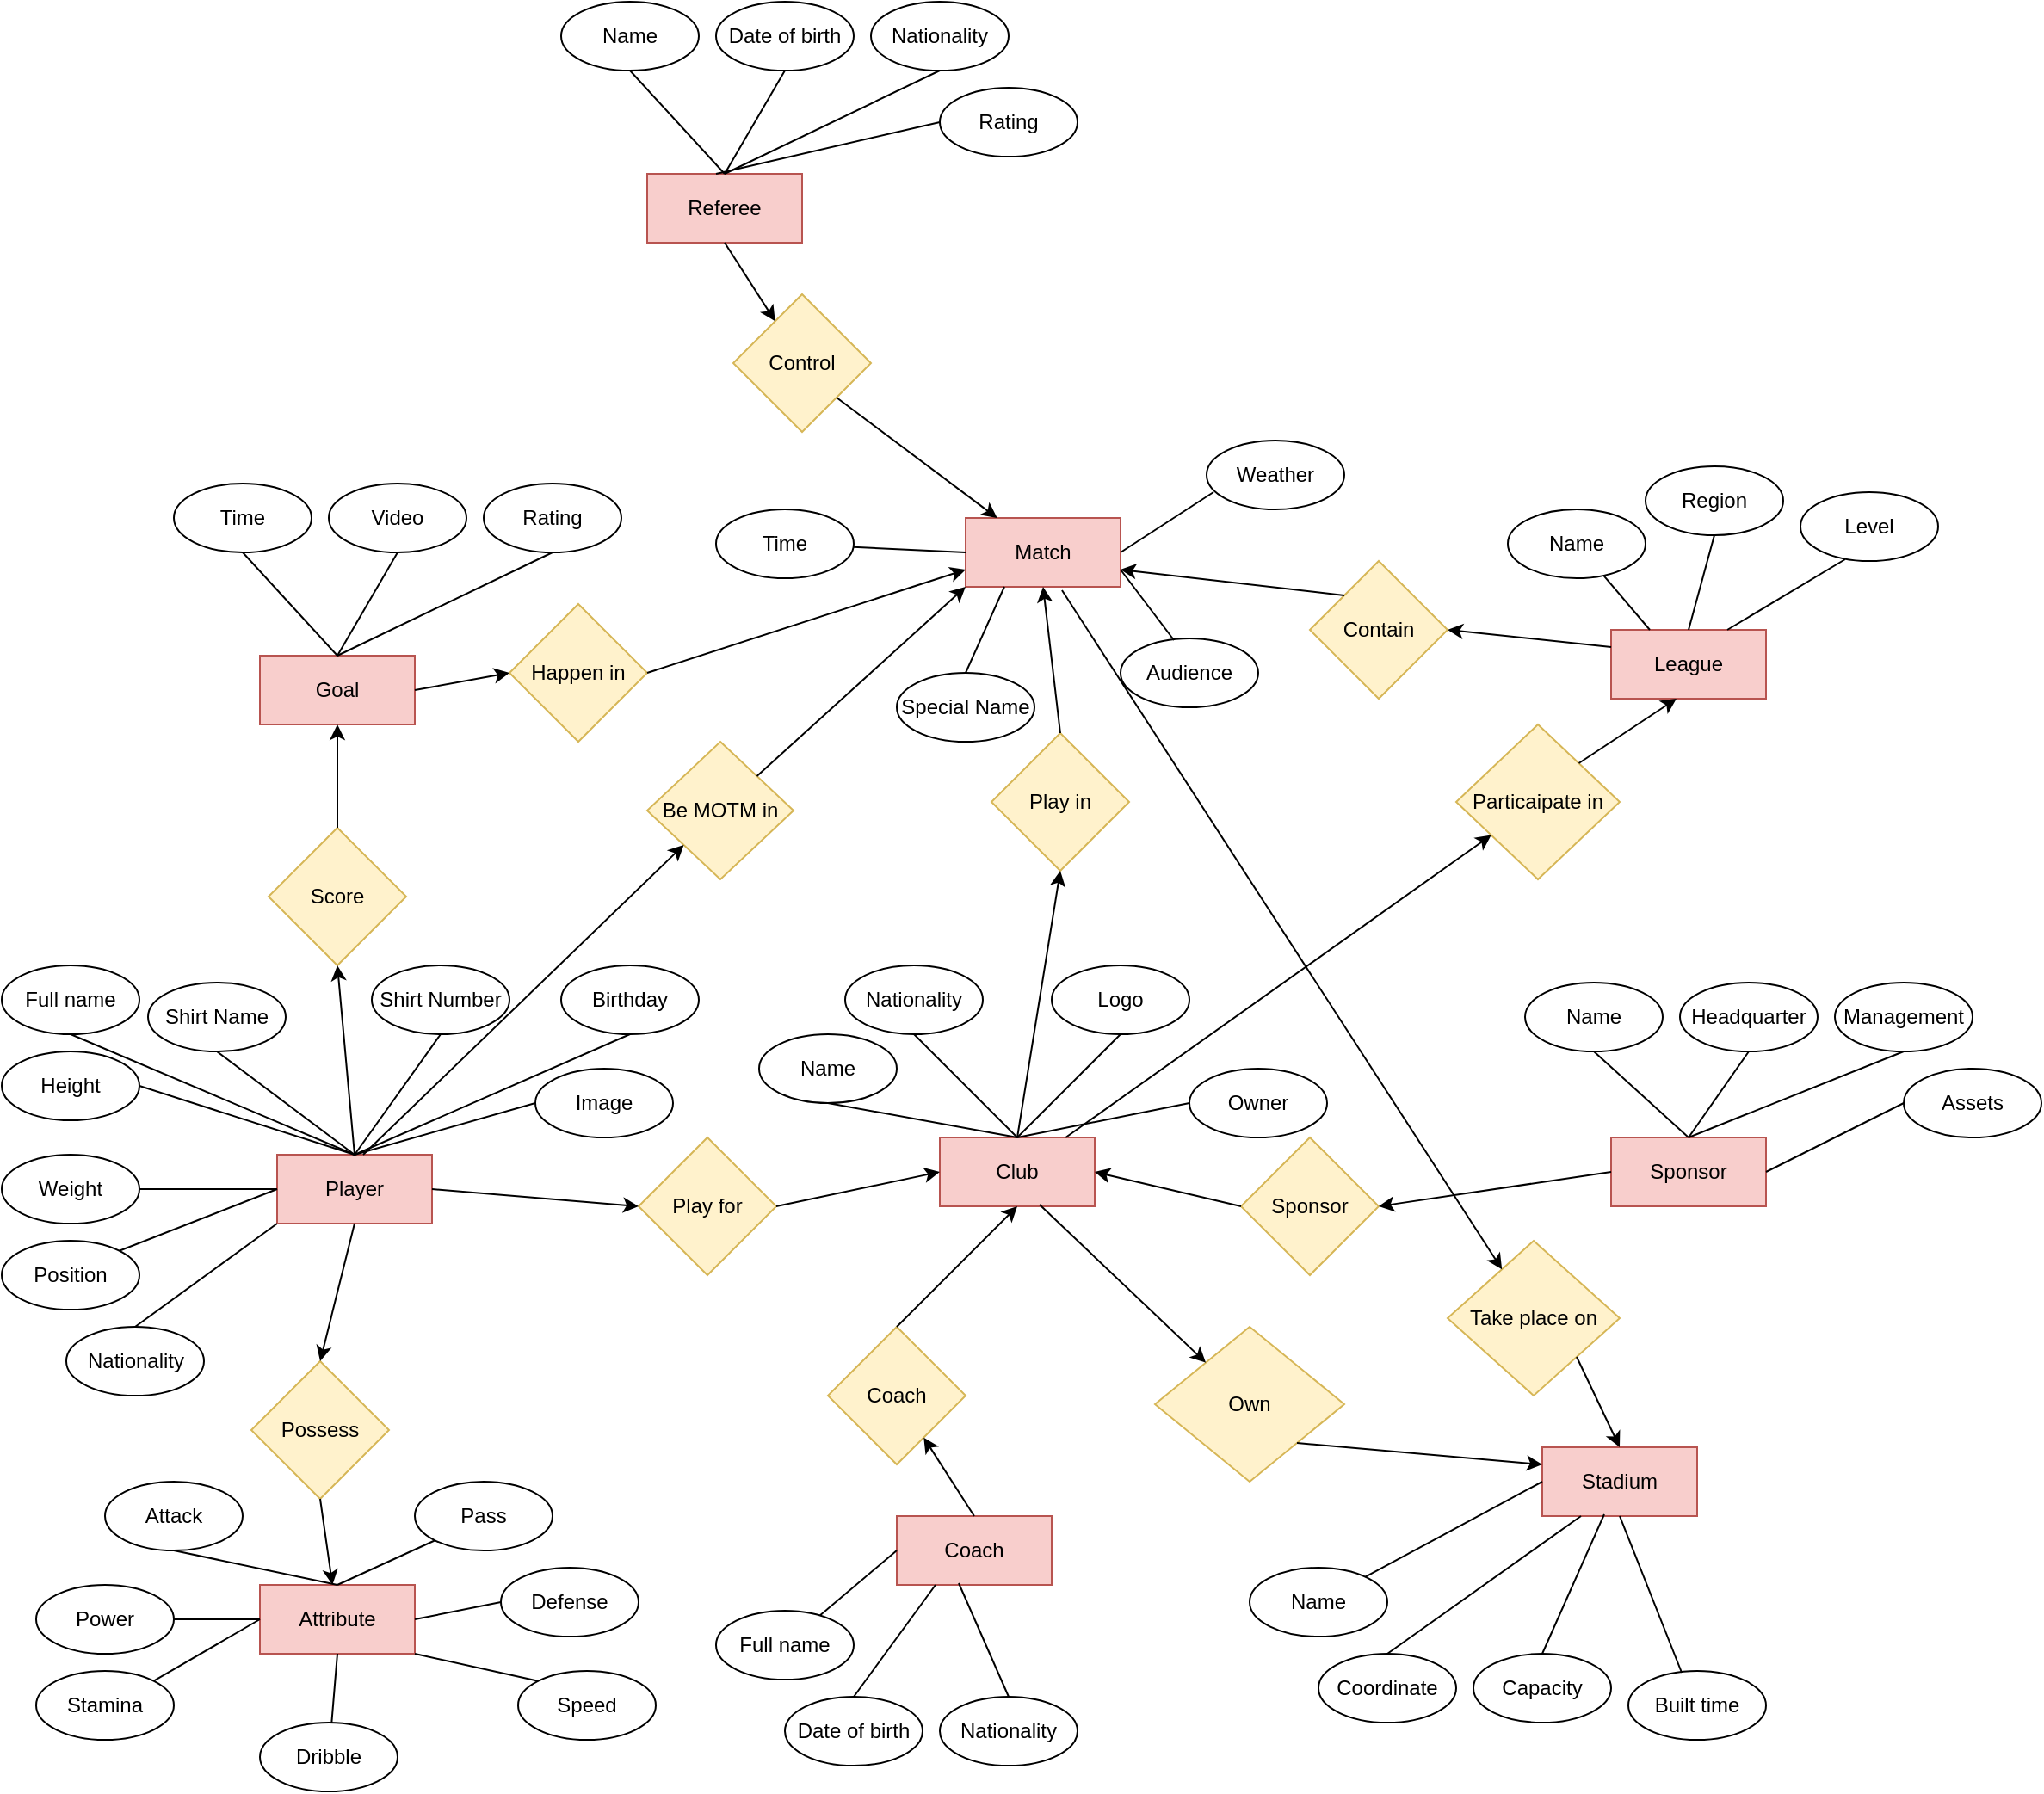 <mxfile version="20.5.3" type="github">
  <diagram id="dY_4aWVO0XkQXRWpeF5l" name="Page-1">
    <mxGraphModel dx="1422" dy="734" grid="1" gridSize="10" guides="1" tooltips="1" connect="1" arrows="1" fold="1" page="1" pageScale="1" pageWidth="850" pageHeight="1100" math="0" shadow="0">
      <root>
        <mxCell id="0" />
        <mxCell id="1" parent="0" />
        <mxCell id="0aGzHAWhw8IwHbo-9U-T-1" value="Player" style="rounded=0;whiteSpace=wrap;html=1;fillColor=#f8cecc;strokeColor=#b85450;" parent="1" vertex="1">
          <mxGeometry x="250" y="700" width="90" height="40" as="geometry" />
        </mxCell>
        <mxCell id="0aGzHAWhw8IwHbo-9U-T-2" value="Full name" style="ellipse;whiteSpace=wrap;html=1;" parent="1" vertex="1">
          <mxGeometry x="90" y="590" width="80" height="40" as="geometry" />
        </mxCell>
        <mxCell id="0aGzHAWhw8IwHbo-9U-T-3" value="" style="endArrow=none;html=1;rounded=0;exitX=0.5;exitY=1;exitDx=0;exitDy=0;entryX=0.5;entryY=0;entryDx=0;entryDy=0;" parent="1" source="0aGzHAWhw8IwHbo-9U-T-2" target="0aGzHAWhw8IwHbo-9U-T-1" edge="1">
          <mxGeometry width="50" height="50" relative="1" as="geometry">
            <mxPoint x="470" y="850" as="sourcePoint" />
            <mxPoint x="520" y="800" as="targetPoint" />
          </mxGeometry>
        </mxCell>
        <mxCell id="0aGzHAWhw8IwHbo-9U-T-4" value="Shirt Name" style="ellipse;whiteSpace=wrap;html=1;" parent="1" vertex="1">
          <mxGeometry x="175" y="600" width="80" height="40" as="geometry" />
        </mxCell>
        <mxCell id="0aGzHAWhw8IwHbo-9U-T-5" value="" style="endArrow=none;html=1;rounded=0;exitX=0.5;exitY=1;exitDx=0;exitDy=0;entryX=0.5;entryY=0;entryDx=0;entryDy=0;" parent="1" source="0aGzHAWhw8IwHbo-9U-T-4" target="0aGzHAWhw8IwHbo-9U-T-1" edge="1">
          <mxGeometry width="50" height="50" relative="1" as="geometry">
            <mxPoint x="560" y="850" as="sourcePoint" />
            <mxPoint x="365" y="690" as="targetPoint" />
          </mxGeometry>
        </mxCell>
        <mxCell id="0aGzHAWhw8IwHbo-9U-T-6" value="Shirt Number" style="ellipse;whiteSpace=wrap;html=1;" parent="1" vertex="1">
          <mxGeometry x="305" y="590" width="80" height="40" as="geometry" />
        </mxCell>
        <mxCell id="0aGzHAWhw8IwHbo-9U-T-7" value="" style="endArrow=none;html=1;rounded=0;exitX=0.5;exitY=1;exitDx=0;exitDy=0;entryX=0.5;entryY=0;entryDx=0;entryDy=0;" parent="1" source="0aGzHAWhw8IwHbo-9U-T-6" target="0aGzHAWhw8IwHbo-9U-T-1" edge="1">
          <mxGeometry width="50" height="50" relative="1" as="geometry">
            <mxPoint x="650" y="850" as="sourcePoint" />
            <mxPoint x="455" y="690" as="targetPoint" />
          </mxGeometry>
        </mxCell>
        <mxCell id="0aGzHAWhw8IwHbo-9U-T-8" value="Height" style="ellipse;whiteSpace=wrap;html=1;" parent="1" vertex="1">
          <mxGeometry x="90" y="640" width="80" height="40" as="geometry" />
        </mxCell>
        <mxCell id="0aGzHAWhw8IwHbo-9U-T-9" value="" style="endArrow=none;html=1;rounded=0;exitX=1;exitY=0.5;exitDx=0;exitDy=0;entryX=0.5;entryY=0;entryDx=0;entryDy=0;" parent="1" source="0aGzHAWhw8IwHbo-9U-T-8" target="0aGzHAWhw8IwHbo-9U-T-1" edge="1">
          <mxGeometry width="50" height="50" relative="1" as="geometry">
            <mxPoint x="410" y="900" as="sourcePoint" />
            <mxPoint x="215" y="740" as="targetPoint" />
          </mxGeometry>
        </mxCell>
        <mxCell id="0aGzHAWhw8IwHbo-9U-T-10" value="Weight" style="ellipse;whiteSpace=wrap;html=1;" parent="1" vertex="1">
          <mxGeometry x="90" y="700" width="80" height="40" as="geometry" />
        </mxCell>
        <mxCell id="0aGzHAWhw8IwHbo-9U-T-11" value="" style="endArrow=none;html=1;rounded=0;exitX=1;exitY=0.5;exitDx=0;exitDy=0;entryX=0;entryY=0.5;entryDx=0;entryDy=0;" parent="1" source="0aGzHAWhw8IwHbo-9U-T-10" target="0aGzHAWhw8IwHbo-9U-T-1" edge="1">
          <mxGeometry width="50" height="50" relative="1" as="geometry">
            <mxPoint x="410" y="960" as="sourcePoint" />
            <mxPoint x="215" y="800" as="targetPoint" />
          </mxGeometry>
        </mxCell>
        <mxCell id="0aGzHAWhw8IwHbo-9U-T-14" value="Position" style="ellipse;whiteSpace=wrap;html=1;" parent="1" vertex="1">
          <mxGeometry x="90" y="750" width="80" height="40" as="geometry" />
        </mxCell>
        <mxCell id="0aGzHAWhw8IwHbo-9U-T-15" value="" style="endArrow=none;html=1;rounded=0;exitX=1;exitY=0;exitDx=0;exitDy=0;entryX=0;entryY=0.5;entryDx=0;entryDy=0;" parent="1" source="0aGzHAWhw8IwHbo-9U-T-14" target="0aGzHAWhw8IwHbo-9U-T-1" edge="1">
          <mxGeometry width="50" height="50" relative="1" as="geometry">
            <mxPoint x="410" y="1010" as="sourcePoint" />
            <mxPoint x="215" y="850" as="targetPoint" />
          </mxGeometry>
        </mxCell>
        <mxCell id="0aGzHAWhw8IwHbo-9U-T-16" value="Birthday" style="ellipse;whiteSpace=wrap;html=1;" parent="1" vertex="1">
          <mxGeometry x="415" y="590" width="80" height="40" as="geometry" />
        </mxCell>
        <mxCell id="0aGzHAWhw8IwHbo-9U-T-17" value="" style="endArrow=none;html=1;rounded=0;exitX=0.5;exitY=1;exitDx=0;exitDy=0;entryX=0.5;entryY=0;entryDx=0;entryDy=0;" parent="1" source="0aGzHAWhw8IwHbo-9U-T-16" target="0aGzHAWhw8IwHbo-9U-T-1" edge="1">
          <mxGeometry width="50" height="50" relative="1" as="geometry">
            <mxPoint x="710" y="890" as="sourcePoint" />
            <mxPoint x="515" y="730" as="targetPoint" />
          </mxGeometry>
        </mxCell>
        <mxCell id="0aGzHAWhw8IwHbo-9U-T-18" value="Nationality" style="ellipse;whiteSpace=wrap;html=1;" parent="1" vertex="1">
          <mxGeometry x="127.5" y="800" width="80" height="40" as="geometry" />
        </mxCell>
        <mxCell id="0aGzHAWhw8IwHbo-9U-T-19" value="" style="endArrow=none;html=1;rounded=0;exitX=0.5;exitY=0;exitDx=0;exitDy=0;entryX=0;entryY=1;entryDx=0;entryDy=0;" parent="1" source="0aGzHAWhw8IwHbo-9U-T-18" target="0aGzHAWhw8IwHbo-9U-T-1" edge="1">
          <mxGeometry width="50" height="50" relative="1" as="geometry">
            <mxPoint x="447.5" y="1060" as="sourcePoint" />
            <mxPoint x="252.5" y="900" as="targetPoint" />
          </mxGeometry>
        </mxCell>
        <mxCell id="0aGzHAWhw8IwHbo-9U-T-21" value="Image" style="ellipse;whiteSpace=wrap;html=1;" parent="1" vertex="1">
          <mxGeometry x="400" y="650" width="80" height="40" as="geometry" />
        </mxCell>
        <mxCell id="0aGzHAWhw8IwHbo-9U-T-22" value="" style="endArrow=none;html=1;rounded=0;exitX=0;exitY=0.5;exitDx=0;exitDy=0;entryX=0.5;entryY=0;entryDx=0;entryDy=0;" parent="1" source="0aGzHAWhw8IwHbo-9U-T-21" target="0aGzHAWhw8IwHbo-9U-T-1" edge="1">
          <mxGeometry width="50" height="50" relative="1" as="geometry">
            <mxPoint x="532.5" y="1060" as="sourcePoint" />
            <mxPoint x="275" y="690" as="targetPoint" />
          </mxGeometry>
        </mxCell>
        <mxCell id="0aGzHAWhw8IwHbo-9U-T-23" value="Possess" style="rhombus;whiteSpace=wrap;html=1;fillColor=#fff2cc;strokeColor=#d6b656;" parent="1" vertex="1">
          <mxGeometry x="235" y="820" width="80" height="80" as="geometry" />
        </mxCell>
        <mxCell id="0aGzHAWhw8IwHbo-9U-T-25" value="Club" style="rounded=0;whiteSpace=wrap;html=1;fillColor=#f8cecc;strokeColor=#b85450;" parent="1" vertex="1">
          <mxGeometry x="635" y="690" width="90" height="40" as="geometry" />
        </mxCell>
        <mxCell id="0aGzHAWhw8IwHbo-9U-T-26" value="Name" style="ellipse;whiteSpace=wrap;html=1;" parent="1" vertex="1">
          <mxGeometry x="530" y="630" width="80" height="40" as="geometry" />
        </mxCell>
        <mxCell id="0aGzHAWhw8IwHbo-9U-T-27" value="" style="endArrow=none;html=1;rounded=0;exitX=0.5;exitY=1;exitDx=0;exitDy=0;entryX=0.5;entryY=0;entryDx=0;entryDy=0;" parent="1" source="0aGzHAWhw8IwHbo-9U-T-26" target="0aGzHAWhw8IwHbo-9U-T-25" edge="1">
          <mxGeometry width="50" height="50" relative="1" as="geometry">
            <mxPoint x="920" y="850" as="sourcePoint" />
            <mxPoint x="970" y="800" as="targetPoint" />
          </mxGeometry>
        </mxCell>
        <mxCell id="0aGzHAWhw8IwHbo-9U-T-28" value="Nationality" style="ellipse;whiteSpace=wrap;html=1;" parent="1" vertex="1">
          <mxGeometry x="580" y="590" width="80" height="40" as="geometry" />
        </mxCell>
        <mxCell id="0aGzHAWhw8IwHbo-9U-T-29" value="" style="endArrow=none;html=1;rounded=0;exitX=0.5;exitY=1;exitDx=0;exitDy=0;entryX=0.5;entryY=0;entryDx=0;entryDy=0;" parent="1" source="0aGzHAWhw8IwHbo-9U-T-28" target="0aGzHAWhw8IwHbo-9U-T-25" edge="1">
          <mxGeometry width="50" height="50" relative="1" as="geometry">
            <mxPoint x="1010" y="850" as="sourcePoint" />
            <mxPoint x="815" y="690" as="targetPoint" />
          </mxGeometry>
        </mxCell>
        <mxCell id="0aGzHAWhw8IwHbo-9U-T-30" value="Logo" style="ellipse;whiteSpace=wrap;html=1;" parent="1" vertex="1">
          <mxGeometry x="700" y="590" width="80" height="40" as="geometry" />
        </mxCell>
        <mxCell id="0aGzHAWhw8IwHbo-9U-T-31" value="" style="endArrow=none;html=1;rounded=0;exitX=0.5;exitY=1;exitDx=0;exitDy=0;entryX=0.5;entryY=0;entryDx=0;entryDy=0;" parent="1" source="0aGzHAWhw8IwHbo-9U-T-30" target="0aGzHAWhw8IwHbo-9U-T-25" edge="1">
          <mxGeometry width="50" height="50" relative="1" as="geometry">
            <mxPoint x="1100" y="850" as="sourcePoint" />
            <mxPoint x="905" y="690" as="targetPoint" />
          </mxGeometry>
        </mxCell>
        <mxCell id="0aGzHAWhw8IwHbo-9U-T-35" value="Owner" style="ellipse;whiteSpace=wrap;html=1;" parent="1" vertex="1">
          <mxGeometry x="780" y="650" width="80" height="40" as="geometry" />
        </mxCell>
        <mxCell id="0aGzHAWhw8IwHbo-9U-T-36" value="" style="endArrow=none;html=1;rounded=0;exitX=0;exitY=0.5;exitDx=0;exitDy=0;entryX=0.5;entryY=0;entryDx=0;entryDy=0;" parent="1" source="0aGzHAWhw8IwHbo-9U-T-35" target="0aGzHAWhw8IwHbo-9U-T-25" edge="1">
          <mxGeometry width="50" height="50" relative="1" as="geometry">
            <mxPoint x="1160" y="890" as="sourcePoint" />
            <mxPoint x="965" y="730" as="targetPoint" />
          </mxGeometry>
        </mxCell>
        <mxCell id="0aGzHAWhw8IwHbo-9U-T-42" value="Coach" style="rhombus;whiteSpace=wrap;html=1;fillColor=#fff2cc;strokeColor=#d6b656;" parent="1" vertex="1">
          <mxGeometry x="570" y="800" width="80" height="80" as="geometry" />
        </mxCell>
        <mxCell id="0aGzHAWhw8IwHbo-9U-T-46" value="Sponsor" style="rhombus;whiteSpace=wrap;html=1;fillColor=#fff2cc;strokeColor=#d6b656;" parent="1" vertex="1">
          <mxGeometry x="810" y="690" width="80" height="80" as="geometry" />
        </mxCell>
        <mxCell id="0aGzHAWhw8IwHbo-9U-T-47" value="League" style="rounded=0;whiteSpace=wrap;html=1;fillColor=#f8cecc;strokeColor=#b85450;" parent="1" vertex="1">
          <mxGeometry x="1025" y="395" width="90" height="40" as="geometry" />
        </mxCell>
        <mxCell id="0aGzHAWhw8IwHbo-9U-T-48" value="Name" style="ellipse;whiteSpace=wrap;html=1;" parent="1" vertex="1">
          <mxGeometry x="965" y="325" width="80" height="40" as="geometry" />
        </mxCell>
        <mxCell id="0aGzHAWhw8IwHbo-9U-T-49" value="" style="endArrow=none;html=1;rounded=0;entryX=0.25;entryY=0;entryDx=0;entryDy=0;" parent="1" source="0aGzHAWhw8IwHbo-9U-T-48" target="0aGzHAWhw8IwHbo-9U-T-47" edge="1">
          <mxGeometry width="50" height="50" relative="1" as="geometry">
            <mxPoint x="1175" y="725" as="sourcePoint" />
            <mxPoint x="1225" y="675" as="targetPoint" />
          </mxGeometry>
        </mxCell>
        <mxCell id="0aGzHAWhw8IwHbo-9U-T-50" value="Region" style="ellipse;whiteSpace=wrap;html=1;" parent="1" vertex="1">
          <mxGeometry x="1045" y="300" width="80" height="40" as="geometry" />
        </mxCell>
        <mxCell id="0aGzHAWhw8IwHbo-9U-T-51" value="" style="endArrow=none;html=1;rounded=0;exitX=0.5;exitY=1;exitDx=0;exitDy=0;entryX=0.5;entryY=0;entryDx=0;entryDy=0;" parent="1" source="0aGzHAWhw8IwHbo-9U-T-50" target="0aGzHAWhw8IwHbo-9U-T-47" edge="1">
          <mxGeometry width="50" height="50" relative="1" as="geometry">
            <mxPoint x="1265" y="725" as="sourcePoint" />
            <mxPoint x="1070" y="565" as="targetPoint" />
          </mxGeometry>
        </mxCell>
        <mxCell id="0aGzHAWhw8IwHbo-9U-T-57" value="Level" style="ellipse;whiteSpace=wrap;html=1;" parent="1" vertex="1">
          <mxGeometry x="1135" y="315" width="80" height="40" as="geometry" />
        </mxCell>
        <mxCell id="0aGzHAWhw8IwHbo-9U-T-58" value="" style="endArrow=none;html=1;rounded=0;exitX=0.325;exitY=0.975;exitDx=0;exitDy=0;entryX=0.75;entryY=0;entryDx=0;entryDy=0;exitPerimeter=0;" parent="1" source="0aGzHAWhw8IwHbo-9U-T-57" target="0aGzHAWhw8IwHbo-9U-T-47" edge="1">
          <mxGeometry width="50" height="50" relative="1" as="geometry">
            <mxPoint x="1415" y="765" as="sourcePoint" />
            <mxPoint x="1220" y="605" as="targetPoint" />
          </mxGeometry>
        </mxCell>
        <mxCell id="0aGzHAWhw8IwHbo-9U-T-65" value="Match" style="rounded=0;whiteSpace=wrap;html=1;fillColor=#f8cecc;strokeColor=#b85450;" parent="1" vertex="1">
          <mxGeometry x="650" y="330" width="90" height="40" as="geometry" />
        </mxCell>
        <mxCell id="0aGzHAWhw8IwHbo-9U-T-66" value="Time" style="ellipse;whiteSpace=wrap;html=1;" parent="1" vertex="1">
          <mxGeometry x="505" y="325" width="80" height="40" as="geometry" />
        </mxCell>
        <mxCell id="0aGzHAWhw8IwHbo-9U-T-67" value="" style="endArrow=none;html=1;rounded=0;entryX=0;entryY=0.5;entryDx=0;entryDy=0;" parent="1" source="0aGzHAWhw8IwHbo-9U-T-66" target="0aGzHAWhw8IwHbo-9U-T-65" edge="1">
          <mxGeometry width="50" height="50" relative="1" as="geometry">
            <mxPoint x="800" y="660" as="sourcePoint" />
            <mxPoint x="850" y="610" as="targetPoint" />
          </mxGeometry>
        </mxCell>
        <mxCell id="0aGzHAWhw8IwHbo-9U-T-68" value="Special Name" style="ellipse;whiteSpace=wrap;html=1;" parent="1" vertex="1">
          <mxGeometry x="610" y="420" width="80" height="40" as="geometry" />
        </mxCell>
        <mxCell id="0aGzHAWhw8IwHbo-9U-T-69" value="" style="endArrow=none;html=1;rounded=0;exitX=0.5;exitY=0;exitDx=0;exitDy=0;entryX=0.25;entryY=1;entryDx=0;entryDy=0;" parent="1" source="0aGzHAWhw8IwHbo-9U-T-68" target="0aGzHAWhw8IwHbo-9U-T-65" edge="1">
          <mxGeometry width="50" height="50" relative="1" as="geometry">
            <mxPoint x="890" y="660" as="sourcePoint" />
            <mxPoint x="695" y="500" as="targetPoint" />
          </mxGeometry>
        </mxCell>
        <mxCell id="0aGzHAWhw8IwHbo-9U-T-72" value="Audience" style="ellipse;whiteSpace=wrap;html=1;" parent="1" vertex="1">
          <mxGeometry x="740" y="400" width="80" height="40" as="geometry" />
        </mxCell>
        <mxCell id="0aGzHAWhw8IwHbo-9U-T-73" value="" style="endArrow=none;html=1;rounded=0;exitX=0.388;exitY=0.025;exitDx=0;exitDy=0;entryX=1;entryY=0.75;entryDx=0;entryDy=0;exitPerimeter=0;" parent="1" source="0aGzHAWhw8IwHbo-9U-T-72" target="0aGzHAWhw8IwHbo-9U-T-65" edge="1">
          <mxGeometry width="50" height="50" relative="1" as="geometry">
            <mxPoint x="1040" y="700" as="sourcePoint" />
            <mxPoint x="845" y="540" as="targetPoint" />
          </mxGeometry>
        </mxCell>
        <mxCell id="0aGzHAWhw8IwHbo-9U-T-74" value="Weather" style="ellipse;whiteSpace=wrap;html=1;" parent="1" vertex="1">
          <mxGeometry x="790" y="285" width="80" height="40" as="geometry" />
        </mxCell>
        <mxCell id="0aGzHAWhw8IwHbo-9U-T-75" value="" style="endArrow=none;html=1;rounded=0;exitX=0.05;exitY=0.75;exitDx=0;exitDy=0;entryX=1;entryY=0.5;entryDx=0;entryDy=0;exitPerimeter=0;" parent="1" source="0aGzHAWhw8IwHbo-9U-T-74" target="0aGzHAWhw8IwHbo-9U-T-65" edge="1">
          <mxGeometry width="50" height="50" relative="1" as="geometry">
            <mxPoint x="770" y="490" as="sourcePoint" />
            <mxPoint x="615" y="510" as="targetPoint" />
          </mxGeometry>
        </mxCell>
        <mxCell id="0aGzHAWhw8IwHbo-9U-T-76" value="Stadium" style="rounded=0;whiteSpace=wrap;html=1;fillColor=#f8cecc;strokeColor=#b85450;" parent="1" vertex="1">
          <mxGeometry x="985" y="870" width="90" height="40" as="geometry" />
        </mxCell>
        <mxCell id="0aGzHAWhw8IwHbo-9U-T-77" value="Name" style="ellipse;whiteSpace=wrap;html=1;" parent="1" vertex="1">
          <mxGeometry x="815" y="940" width="80" height="40" as="geometry" />
        </mxCell>
        <mxCell id="0aGzHAWhw8IwHbo-9U-T-78" value="" style="endArrow=none;html=1;rounded=0;entryX=0;entryY=0.5;entryDx=0;entryDy=0;" parent="1" source="0aGzHAWhw8IwHbo-9U-T-77" target="0aGzHAWhw8IwHbo-9U-T-76" edge="1">
          <mxGeometry width="50" height="50" relative="1" as="geometry">
            <mxPoint x="1135" y="1200" as="sourcePoint" />
            <mxPoint x="1185" y="1150" as="targetPoint" />
          </mxGeometry>
        </mxCell>
        <mxCell id="0aGzHAWhw8IwHbo-9U-T-79" value="Coordinate" style="ellipse;whiteSpace=wrap;html=1;" parent="1" vertex="1">
          <mxGeometry x="855" y="990" width="80" height="40" as="geometry" />
        </mxCell>
        <mxCell id="0aGzHAWhw8IwHbo-9U-T-80" value="" style="endArrow=none;html=1;rounded=0;exitX=0.5;exitY=0;exitDx=0;exitDy=0;entryX=0.25;entryY=1;entryDx=0;entryDy=0;" parent="1" source="0aGzHAWhw8IwHbo-9U-T-79" target="0aGzHAWhw8IwHbo-9U-T-76" edge="1">
          <mxGeometry width="50" height="50" relative="1" as="geometry">
            <mxPoint x="1225" y="1200" as="sourcePoint" />
            <mxPoint x="1030" y="1040" as="targetPoint" />
          </mxGeometry>
        </mxCell>
        <mxCell id="0aGzHAWhw8IwHbo-9U-T-81" value="Capacity" style="ellipse;whiteSpace=wrap;html=1;" parent="1" vertex="1">
          <mxGeometry x="945" y="990" width="80" height="40" as="geometry" />
        </mxCell>
        <mxCell id="0aGzHAWhw8IwHbo-9U-T-82" value="" style="endArrow=none;html=1;rounded=0;exitX=0.5;exitY=0;exitDx=0;exitDy=0;entryX=0.4;entryY=0.975;entryDx=0;entryDy=0;entryPerimeter=0;" parent="1" source="0aGzHAWhw8IwHbo-9U-T-81" target="0aGzHAWhw8IwHbo-9U-T-76" edge="1">
          <mxGeometry width="50" height="50" relative="1" as="geometry">
            <mxPoint x="1315" y="1200" as="sourcePoint" />
            <mxPoint x="1120" y="1040" as="targetPoint" />
          </mxGeometry>
        </mxCell>
        <mxCell id="0aGzHAWhw8IwHbo-9U-T-83" value="Built time" style="ellipse;whiteSpace=wrap;html=1;" parent="1" vertex="1">
          <mxGeometry x="1035" y="1000" width="80" height="40" as="geometry" />
        </mxCell>
        <mxCell id="0aGzHAWhw8IwHbo-9U-T-84" value="" style="endArrow=none;html=1;rounded=0;exitX=0.388;exitY=0.025;exitDx=0;exitDy=0;entryX=0.5;entryY=1;entryDx=0;entryDy=0;exitPerimeter=0;" parent="1" source="0aGzHAWhw8IwHbo-9U-T-83" target="0aGzHAWhw8IwHbo-9U-T-76" edge="1">
          <mxGeometry width="50" height="50" relative="1" as="geometry">
            <mxPoint x="1375" y="1240" as="sourcePoint" />
            <mxPoint x="1180" y="1080" as="targetPoint" />
          </mxGeometry>
        </mxCell>
        <mxCell id="0aGzHAWhw8IwHbo-9U-T-87" value="Goal" style="rounded=0;whiteSpace=wrap;html=1;fillColor=#f8cecc;strokeColor=#b85450;" parent="1" vertex="1">
          <mxGeometry x="240" y="410" width="90" height="40" as="geometry" />
        </mxCell>
        <mxCell id="0aGzHAWhw8IwHbo-9U-T-88" value="Time" style="ellipse;whiteSpace=wrap;html=1;" parent="1" vertex="1">
          <mxGeometry x="190" y="310" width="80" height="40" as="geometry" />
        </mxCell>
        <mxCell id="0aGzHAWhw8IwHbo-9U-T-89" value="" style="endArrow=none;html=1;rounded=0;exitX=0.5;exitY=1;exitDx=0;exitDy=0;entryX=0.5;entryY=0;entryDx=0;entryDy=0;" parent="1" source="0aGzHAWhw8IwHbo-9U-T-88" target="0aGzHAWhw8IwHbo-9U-T-87" edge="1">
          <mxGeometry width="50" height="50" relative="1" as="geometry">
            <mxPoint x="530" y="570" as="sourcePoint" />
            <mxPoint x="580" y="520" as="targetPoint" />
          </mxGeometry>
        </mxCell>
        <mxCell id="0aGzHAWhw8IwHbo-9U-T-90" value="Video" style="ellipse;whiteSpace=wrap;html=1;" parent="1" vertex="1">
          <mxGeometry x="280" y="310" width="80" height="40" as="geometry" />
        </mxCell>
        <mxCell id="0aGzHAWhw8IwHbo-9U-T-91" value="" style="endArrow=none;html=1;rounded=0;exitX=0.5;exitY=1;exitDx=0;exitDy=0;entryX=0.5;entryY=0;entryDx=0;entryDy=0;" parent="1" source="0aGzHAWhw8IwHbo-9U-T-90" target="0aGzHAWhw8IwHbo-9U-T-87" edge="1">
          <mxGeometry width="50" height="50" relative="1" as="geometry">
            <mxPoint x="620" y="570" as="sourcePoint" />
            <mxPoint x="425" y="410" as="targetPoint" />
          </mxGeometry>
        </mxCell>
        <mxCell id="0aGzHAWhw8IwHbo-9U-T-92" value="Rating" style="ellipse;whiteSpace=wrap;html=1;" parent="1" vertex="1">
          <mxGeometry x="370" y="310" width="80" height="40" as="geometry" />
        </mxCell>
        <mxCell id="0aGzHAWhw8IwHbo-9U-T-93" value="" style="endArrow=none;html=1;rounded=0;exitX=0.5;exitY=1;exitDx=0;exitDy=0;entryX=0.5;entryY=0;entryDx=0;entryDy=0;" parent="1" source="0aGzHAWhw8IwHbo-9U-T-92" target="0aGzHAWhw8IwHbo-9U-T-87" edge="1">
          <mxGeometry width="50" height="50" relative="1" as="geometry">
            <mxPoint x="710" y="570" as="sourcePoint" />
            <mxPoint x="515" y="410" as="targetPoint" />
          </mxGeometry>
        </mxCell>
        <mxCell id="0aGzHAWhw8IwHbo-9U-T-98" value="Referee" style="rounded=0;whiteSpace=wrap;html=1;fillColor=#f8cecc;strokeColor=#b85450;" parent="1" vertex="1">
          <mxGeometry x="465" y="130" width="90" height="40" as="geometry" />
        </mxCell>
        <mxCell id="0aGzHAWhw8IwHbo-9U-T-99" value="Name" style="ellipse;whiteSpace=wrap;html=1;" parent="1" vertex="1">
          <mxGeometry x="415" y="30" width="80" height="40" as="geometry" />
        </mxCell>
        <mxCell id="0aGzHAWhw8IwHbo-9U-T-100" value="" style="endArrow=none;html=1;rounded=0;exitX=0.5;exitY=1;exitDx=0;exitDy=0;entryX=0.5;entryY=0;entryDx=0;entryDy=0;" parent="1" source="0aGzHAWhw8IwHbo-9U-T-99" target="0aGzHAWhw8IwHbo-9U-T-98" edge="1">
          <mxGeometry width="50" height="50" relative="1" as="geometry">
            <mxPoint x="755" y="290" as="sourcePoint" />
            <mxPoint x="805" y="240" as="targetPoint" />
          </mxGeometry>
        </mxCell>
        <mxCell id="0aGzHAWhw8IwHbo-9U-T-101" value="Date of birth" style="ellipse;whiteSpace=wrap;html=1;" parent="1" vertex="1">
          <mxGeometry x="505" y="30" width="80" height="40" as="geometry" />
        </mxCell>
        <mxCell id="0aGzHAWhw8IwHbo-9U-T-102" value="" style="endArrow=none;html=1;rounded=0;exitX=0.5;exitY=1;exitDx=0;exitDy=0;entryX=0.5;entryY=0;entryDx=0;entryDy=0;" parent="1" source="0aGzHAWhw8IwHbo-9U-T-101" target="0aGzHAWhw8IwHbo-9U-T-98" edge="1">
          <mxGeometry width="50" height="50" relative="1" as="geometry">
            <mxPoint x="845" y="290" as="sourcePoint" />
            <mxPoint x="650" y="130" as="targetPoint" />
          </mxGeometry>
        </mxCell>
        <mxCell id="0aGzHAWhw8IwHbo-9U-T-103" value="Nationality" style="ellipse;whiteSpace=wrap;html=1;" parent="1" vertex="1">
          <mxGeometry x="595" y="30" width="80" height="40" as="geometry" />
        </mxCell>
        <mxCell id="0aGzHAWhw8IwHbo-9U-T-104" value="" style="endArrow=none;html=1;rounded=0;exitX=0.5;exitY=1;exitDx=0;exitDy=0;entryX=0.5;entryY=0;entryDx=0;entryDy=0;" parent="1" source="0aGzHAWhw8IwHbo-9U-T-103" target="0aGzHAWhw8IwHbo-9U-T-98" edge="1">
          <mxGeometry width="50" height="50" relative="1" as="geometry">
            <mxPoint x="935" y="290" as="sourcePoint" />
            <mxPoint x="740" y="130" as="targetPoint" />
          </mxGeometry>
        </mxCell>
        <mxCell id="0aGzHAWhw8IwHbo-9U-T-113" value="Coach" style="rounded=0;whiteSpace=wrap;html=1;fillColor=#f8cecc;strokeColor=#b85450;" parent="1" vertex="1">
          <mxGeometry x="610" y="910" width="90" height="40" as="geometry" />
        </mxCell>
        <mxCell id="0aGzHAWhw8IwHbo-9U-T-114" value="Full name" style="ellipse;whiteSpace=wrap;html=1;" parent="1" vertex="1">
          <mxGeometry x="505" y="965" width="80" height="40" as="geometry" />
        </mxCell>
        <mxCell id="0aGzHAWhw8IwHbo-9U-T-115" value="" style="endArrow=none;html=1;rounded=0;entryX=0;entryY=0.5;entryDx=0;entryDy=0;" parent="1" source="0aGzHAWhw8IwHbo-9U-T-114" target="0aGzHAWhw8IwHbo-9U-T-113" edge="1">
          <mxGeometry width="50" height="50" relative="1" as="geometry">
            <mxPoint x="825" y="1225" as="sourcePoint" />
            <mxPoint x="875" y="1175" as="targetPoint" />
          </mxGeometry>
        </mxCell>
        <mxCell id="0aGzHAWhw8IwHbo-9U-T-116" value="Date of birth" style="ellipse;whiteSpace=wrap;html=1;" parent="1" vertex="1">
          <mxGeometry x="545" y="1015" width="80" height="40" as="geometry" />
        </mxCell>
        <mxCell id="0aGzHAWhw8IwHbo-9U-T-117" value="" style="endArrow=none;html=1;rounded=0;exitX=0.5;exitY=0;exitDx=0;exitDy=0;entryX=0.25;entryY=1;entryDx=0;entryDy=0;" parent="1" source="0aGzHAWhw8IwHbo-9U-T-116" target="0aGzHAWhw8IwHbo-9U-T-113" edge="1">
          <mxGeometry width="50" height="50" relative="1" as="geometry">
            <mxPoint x="915" y="1225" as="sourcePoint" />
            <mxPoint x="720" y="1065" as="targetPoint" />
          </mxGeometry>
        </mxCell>
        <mxCell id="0aGzHAWhw8IwHbo-9U-T-118" value="Nationality" style="ellipse;whiteSpace=wrap;html=1;" parent="1" vertex="1">
          <mxGeometry x="635" y="1015" width="80" height="40" as="geometry" />
        </mxCell>
        <mxCell id="0aGzHAWhw8IwHbo-9U-T-119" value="" style="endArrow=none;html=1;rounded=0;exitX=0.5;exitY=0;exitDx=0;exitDy=0;entryX=0.4;entryY=0.975;entryDx=0;entryDy=0;entryPerimeter=0;" parent="1" source="0aGzHAWhw8IwHbo-9U-T-118" target="0aGzHAWhw8IwHbo-9U-T-113" edge="1">
          <mxGeometry width="50" height="50" relative="1" as="geometry">
            <mxPoint x="1005" y="1225" as="sourcePoint" />
            <mxPoint x="810" y="1065" as="targetPoint" />
          </mxGeometry>
        </mxCell>
        <mxCell id="0aGzHAWhw8IwHbo-9U-T-125" value="Rating" style="ellipse;whiteSpace=wrap;html=1;" parent="1" vertex="1">
          <mxGeometry x="635" y="80" width="80" height="40" as="geometry" />
        </mxCell>
        <mxCell id="0aGzHAWhw8IwHbo-9U-T-126" value="" style="endArrow=none;html=1;rounded=0;exitX=0;exitY=0.5;exitDx=0;exitDy=0;" parent="1" source="0aGzHAWhw8IwHbo-9U-T-125" edge="1">
          <mxGeometry width="50" height="50" relative="1" as="geometry">
            <mxPoint x="645" y="80" as="sourcePoint" />
            <mxPoint x="505" y="130" as="targetPoint" />
          </mxGeometry>
        </mxCell>
        <mxCell id="0aGzHAWhw8IwHbo-9U-T-127" value="Own" style="rhombus;whiteSpace=wrap;html=1;fillColor=#fff2cc;strokeColor=#d6b656;" parent="1" vertex="1">
          <mxGeometry x="760" y="800" width="110" height="90" as="geometry" />
        </mxCell>
        <mxCell id="OoNaPUinUsGvVNJsOPle-4" value="Sponsor" style="rounded=0;whiteSpace=wrap;html=1;fillColor=#f8cecc;strokeColor=#b85450;" parent="1" vertex="1">
          <mxGeometry x="1025" y="690" width="90" height="40" as="geometry" />
        </mxCell>
        <mxCell id="OoNaPUinUsGvVNJsOPle-5" value="Name" style="ellipse;whiteSpace=wrap;html=1;" parent="1" vertex="1">
          <mxGeometry x="975" y="600" width="80" height="40" as="geometry" />
        </mxCell>
        <mxCell id="OoNaPUinUsGvVNJsOPle-6" value="" style="endArrow=none;html=1;rounded=0;exitX=0.5;exitY=1;exitDx=0;exitDy=0;entryX=0.5;entryY=0;entryDx=0;entryDy=0;" parent="1" source="OoNaPUinUsGvVNJsOPle-5" target="OoNaPUinUsGvVNJsOPle-4" edge="1">
          <mxGeometry width="50" height="50" relative="1" as="geometry">
            <mxPoint x="1315" y="860" as="sourcePoint" />
            <mxPoint x="1365" y="810" as="targetPoint" />
          </mxGeometry>
        </mxCell>
        <mxCell id="OoNaPUinUsGvVNJsOPle-7" value="Headquarter" style="ellipse;whiteSpace=wrap;html=1;" parent="1" vertex="1">
          <mxGeometry x="1065" y="600" width="80" height="40" as="geometry" />
        </mxCell>
        <mxCell id="OoNaPUinUsGvVNJsOPle-8" value="" style="endArrow=none;html=1;rounded=0;exitX=0.5;exitY=1;exitDx=0;exitDy=0;entryX=0.5;entryY=0;entryDx=0;entryDy=0;" parent="1" source="OoNaPUinUsGvVNJsOPle-7" target="OoNaPUinUsGvVNJsOPle-4" edge="1">
          <mxGeometry width="50" height="50" relative="1" as="geometry">
            <mxPoint x="1405" y="860" as="sourcePoint" />
            <mxPoint x="1210" y="700" as="targetPoint" />
          </mxGeometry>
        </mxCell>
        <mxCell id="OoNaPUinUsGvVNJsOPle-9" value="Management" style="ellipse;whiteSpace=wrap;html=1;" parent="1" vertex="1">
          <mxGeometry x="1155" y="600" width="80" height="40" as="geometry" />
        </mxCell>
        <mxCell id="OoNaPUinUsGvVNJsOPle-10" value="" style="endArrow=none;html=1;rounded=0;exitX=0.5;exitY=1;exitDx=0;exitDy=0;entryX=0.5;entryY=0;entryDx=0;entryDy=0;" parent="1" source="OoNaPUinUsGvVNJsOPle-9" target="OoNaPUinUsGvVNJsOPle-4" edge="1">
          <mxGeometry width="50" height="50" relative="1" as="geometry">
            <mxPoint x="1495" y="860" as="sourcePoint" />
            <mxPoint x="1300" y="700" as="targetPoint" />
          </mxGeometry>
        </mxCell>
        <mxCell id="OoNaPUinUsGvVNJsOPle-11" value="Assets" style="ellipse;whiteSpace=wrap;html=1;" parent="1" vertex="1">
          <mxGeometry x="1195" y="650" width="80" height="40" as="geometry" />
        </mxCell>
        <mxCell id="OoNaPUinUsGvVNJsOPle-12" value="" style="endArrow=none;html=1;rounded=0;exitX=0;exitY=0.5;exitDx=0;exitDy=0;entryX=1;entryY=0.5;entryDx=0;entryDy=0;" parent="1" source="OoNaPUinUsGvVNJsOPle-11" target="OoNaPUinUsGvVNJsOPle-4" edge="1">
          <mxGeometry width="50" height="50" relative="1" as="geometry">
            <mxPoint x="1205" y="650" as="sourcePoint" />
            <mxPoint x="1065" y="700" as="targetPoint" />
          </mxGeometry>
        </mxCell>
        <mxCell id="OoNaPUinUsGvVNJsOPle-13" value="Attribute" style="rounded=0;whiteSpace=wrap;html=1;fillColor=#f8cecc;strokeColor=#b85450;" parent="1" vertex="1">
          <mxGeometry x="240" y="950" width="90" height="40" as="geometry" />
        </mxCell>
        <mxCell id="OoNaPUinUsGvVNJsOPle-14" value="Attack" style="ellipse;whiteSpace=wrap;html=1;" parent="1" vertex="1">
          <mxGeometry x="150" y="890" width="80" height="40" as="geometry" />
        </mxCell>
        <mxCell id="OoNaPUinUsGvVNJsOPle-15" value="" style="endArrow=none;html=1;rounded=0;exitX=0.5;exitY=1;exitDx=0;exitDy=0;entryX=0.5;entryY=0;entryDx=0;entryDy=0;" parent="1" source="OoNaPUinUsGvVNJsOPle-14" target="OoNaPUinUsGvVNJsOPle-13" edge="1">
          <mxGeometry width="50" height="50" relative="1" as="geometry">
            <mxPoint x="480" y="1267.5" as="sourcePoint" />
            <mxPoint x="530" y="1217.5" as="targetPoint" />
          </mxGeometry>
        </mxCell>
        <mxCell id="OoNaPUinUsGvVNJsOPle-18" value="Defense" style="ellipse;whiteSpace=wrap;html=1;" parent="1" vertex="1">
          <mxGeometry x="380" y="940" width="80" height="40" as="geometry" />
        </mxCell>
        <mxCell id="OoNaPUinUsGvVNJsOPle-19" value="" style="endArrow=none;html=1;rounded=0;exitX=0;exitY=0.5;exitDx=0;exitDy=0;entryX=1;entryY=0.5;entryDx=0;entryDy=0;" parent="1" source="OoNaPUinUsGvVNJsOPle-18" target="OoNaPUinUsGvVNJsOPle-13" edge="1">
          <mxGeometry width="50" height="50" relative="1" as="geometry">
            <mxPoint x="660" y="1267.5" as="sourcePoint" />
            <mxPoint x="465" y="1107.5" as="targetPoint" />
          </mxGeometry>
        </mxCell>
        <mxCell id="OoNaPUinUsGvVNJsOPle-20" value="Pass" style="ellipse;whiteSpace=wrap;html=1;" parent="1" vertex="1">
          <mxGeometry x="330" y="890" width="80" height="40" as="geometry" />
        </mxCell>
        <mxCell id="OoNaPUinUsGvVNJsOPle-21" value="" style="endArrow=none;html=1;rounded=0;exitX=0;exitY=1;exitDx=0;exitDy=0;entryX=0.5;entryY=0;entryDx=0;entryDy=0;" parent="1" source="OoNaPUinUsGvVNJsOPle-20" target="OoNaPUinUsGvVNJsOPle-13" edge="1">
          <mxGeometry width="50" height="50" relative="1" as="geometry">
            <mxPoint x="420" y="1317.5" as="sourcePoint" />
            <mxPoint x="225" y="1157.5" as="targetPoint" />
          </mxGeometry>
        </mxCell>
        <mxCell id="OoNaPUinUsGvVNJsOPle-22" value="Power" style="ellipse;whiteSpace=wrap;html=1;" parent="1" vertex="1">
          <mxGeometry x="110" y="950" width="80" height="40" as="geometry" />
        </mxCell>
        <mxCell id="OoNaPUinUsGvVNJsOPle-23" value="" style="endArrow=none;html=1;rounded=0;exitX=1;exitY=0.5;exitDx=0;exitDy=0;entryX=0;entryY=0.5;entryDx=0;entryDy=0;" parent="1" source="OoNaPUinUsGvVNJsOPle-22" target="OoNaPUinUsGvVNJsOPle-13" edge="1">
          <mxGeometry width="50" height="50" relative="1" as="geometry">
            <mxPoint x="420" y="1377.5" as="sourcePoint" />
            <mxPoint x="225" y="1217.5" as="targetPoint" />
          </mxGeometry>
        </mxCell>
        <mxCell id="OoNaPUinUsGvVNJsOPle-24" value="Stamina" style="ellipse;whiteSpace=wrap;html=1;" parent="1" vertex="1">
          <mxGeometry x="110" y="1000" width="80" height="40" as="geometry" />
        </mxCell>
        <mxCell id="OoNaPUinUsGvVNJsOPle-25" value="" style="endArrow=none;html=1;rounded=0;exitX=1;exitY=0;exitDx=0;exitDy=0;entryX=0;entryY=0.5;entryDx=0;entryDy=0;" parent="1" source="OoNaPUinUsGvVNJsOPle-24" target="OoNaPUinUsGvVNJsOPle-13" edge="1">
          <mxGeometry width="50" height="50" relative="1" as="geometry">
            <mxPoint x="420" y="1427.5" as="sourcePoint" />
            <mxPoint x="225" y="1267.5" as="targetPoint" />
          </mxGeometry>
        </mxCell>
        <mxCell id="OoNaPUinUsGvVNJsOPle-26" value="Speed" style="ellipse;whiteSpace=wrap;html=1;" parent="1" vertex="1">
          <mxGeometry x="390" y="1000" width="80" height="40" as="geometry" />
        </mxCell>
        <mxCell id="OoNaPUinUsGvVNJsOPle-27" value="" style="endArrow=none;html=1;rounded=0;exitX=0;exitY=0;exitDx=0;exitDy=0;entryX=1;entryY=1;entryDx=0;entryDy=0;" parent="1" source="OoNaPUinUsGvVNJsOPle-26" target="OoNaPUinUsGvVNJsOPle-13" edge="1">
          <mxGeometry width="50" height="50" relative="1" as="geometry">
            <mxPoint x="720" y="1307.5" as="sourcePoint" />
            <mxPoint x="525" y="1147.5" as="targetPoint" />
          </mxGeometry>
        </mxCell>
        <mxCell id="OoNaPUinUsGvVNJsOPle-30" value="Dribble" style="ellipse;whiteSpace=wrap;html=1;" parent="1" vertex="1">
          <mxGeometry x="240" y="1030" width="80" height="40" as="geometry" />
        </mxCell>
        <mxCell id="OoNaPUinUsGvVNJsOPle-31" value="" style="endArrow=none;html=1;rounded=0;entryX=0.5;entryY=1;entryDx=0;entryDy=0;" parent="1" source="OoNaPUinUsGvVNJsOPle-30" target="OoNaPUinUsGvVNJsOPle-13" edge="1">
          <mxGeometry width="50" height="50" relative="1" as="geometry">
            <mxPoint x="542.5" y="1477.5" as="sourcePoint" />
            <mxPoint x="285" y="1107.5" as="targetPoint" />
          </mxGeometry>
        </mxCell>
        <mxCell id="OoNaPUinUsGvVNJsOPle-34" value="Play for" style="rhombus;whiteSpace=wrap;html=1;fillColor=#fff2cc;strokeColor=#d6b656;" parent="1" vertex="1">
          <mxGeometry x="460" y="690" width="80" height="80" as="geometry" />
        </mxCell>
        <mxCell id="OoNaPUinUsGvVNJsOPle-36" value="" style="endArrow=classic;html=1;rounded=0;exitX=1;exitY=0.5;exitDx=0;exitDy=0;entryX=0;entryY=0.5;entryDx=0;entryDy=0;" parent="1" source="OoNaPUinUsGvVNJsOPle-34" target="0aGzHAWhw8IwHbo-9U-T-25" edge="1">
          <mxGeometry width="50" height="50" relative="1" as="geometry">
            <mxPoint x="670" y="720" as="sourcePoint" />
            <mxPoint x="720" y="670" as="targetPoint" />
          </mxGeometry>
        </mxCell>
        <mxCell id="OoNaPUinUsGvVNJsOPle-58" value="" style="endArrow=classic;html=1;rounded=0;exitX=1;exitY=0.5;exitDx=0;exitDy=0;entryX=0;entryY=0.5;entryDx=0;entryDy=0;" parent="1" source="0aGzHAWhw8IwHbo-9U-T-1" target="OoNaPUinUsGvVNJsOPle-34" edge="1">
          <mxGeometry width="50" height="50" relative="1" as="geometry">
            <mxPoint x="540" y="770" as="sourcePoint" />
            <mxPoint x="670" y="740" as="targetPoint" />
          </mxGeometry>
        </mxCell>
        <mxCell id="OoNaPUinUsGvVNJsOPle-59" value="" style="endArrow=classic;html=1;rounded=0;exitX=0;exitY=0.5;exitDx=0;exitDy=0;entryX=1;entryY=0.5;entryDx=0;entryDy=0;" parent="1" source="OoNaPUinUsGvVNJsOPle-4" target="0aGzHAWhw8IwHbo-9U-T-46" edge="1">
          <mxGeometry width="50" height="50" relative="1" as="geometry">
            <mxPoint x="860" y="720" as="sourcePoint" />
            <mxPoint x="910" y="670" as="targetPoint" />
          </mxGeometry>
        </mxCell>
        <mxCell id="OoNaPUinUsGvVNJsOPle-60" value="" style="endArrow=classic;html=1;rounded=0;exitX=0;exitY=0.5;exitDx=0;exitDy=0;entryX=1;entryY=0.5;entryDx=0;entryDy=0;" parent="1" source="0aGzHAWhw8IwHbo-9U-T-46" target="0aGzHAWhw8IwHbo-9U-T-25" edge="1">
          <mxGeometry width="50" height="50" relative="1" as="geometry">
            <mxPoint x="860" y="720" as="sourcePoint" />
            <mxPoint x="910" y="670" as="targetPoint" />
          </mxGeometry>
        </mxCell>
        <mxCell id="OoNaPUinUsGvVNJsOPle-61" value="" style="endArrow=classic;html=1;rounded=0;exitX=0.5;exitY=0;exitDx=0;exitDy=0;" parent="1" source="0aGzHAWhw8IwHbo-9U-T-113" target="0aGzHAWhw8IwHbo-9U-T-42" edge="1">
          <mxGeometry width="50" height="50" relative="1" as="geometry">
            <mxPoint x="620" y="990" as="sourcePoint" />
            <mxPoint x="560" y="870" as="targetPoint" />
          </mxGeometry>
        </mxCell>
        <mxCell id="OoNaPUinUsGvVNJsOPle-62" value="" style="endArrow=classic;html=1;rounded=0;exitX=0.5;exitY=0;exitDx=0;exitDy=0;entryX=0.5;entryY=1;entryDx=0;entryDy=0;" parent="1" source="0aGzHAWhw8IwHbo-9U-T-42" target="0aGzHAWhw8IwHbo-9U-T-25" edge="1">
          <mxGeometry width="50" height="50" relative="1" as="geometry">
            <mxPoint x="730" y="1020" as="sourcePoint" />
            <mxPoint x="780" y="970" as="targetPoint" />
          </mxGeometry>
        </mxCell>
        <mxCell id="OoNaPUinUsGvVNJsOPle-66" value="" style="endArrow=classic;html=1;rounded=0;exitX=0.644;exitY=0.975;exitDx=0;exitDy=0;exitPerimeter=0;" parent="1" source="0aGzHAWhw8IwHbo-9U-T-25" target="0aGzHAWhw8IwHbo-9U-T-127" edge="1">
          <mxGeometry width="50" height="50" relative="1" as="geometry">
            <mxPoint x="730" y="820" as="sourcePoint" />
            <mxPoint x="780" y="770" as="targetPoint" />
          </mxGeometry>
        </mxCell>
        <mxCell id="OoNaPUinUsGvVNJsOPle-67" value="" style="endArrow=classic;html=1;rounded=0;exitX=1;exitY=1;exitDx=0;exitDy=0;entryX=0;entryY=0.25;entryDx=0;entryDy=0;" parent="1" source="0aGzHAWhw8IwHbo-9U-T-127" target="0aGzHAWhw8IwHbo-9U-T-76" edge="1">
          <mxGeometry width="50" height="50" relative="1" as="geometry">
            <mxPoint x="730" y="820" as="sourcePoint" />
            <mxPoint x="780" y="770" as="targetPoint" />
          </mxGeometry>
        </mxCell>
        <mxCell id="OoNaPUinUsGvVNJsOPle-68" value="Particaipate in" style="rhombus;whiteSpace=wrap;html=1;fillColor=#fff2cc;strokeColor=#d6b656;" parent="1" vertex="1">
          <mxGeometry x="935" y="450" width="95" height="90" as="geometry" />
        </mxCell>
        <mxCell id="OoNaPUinUsGvVNJsOPle-69" value="" style="endArrow=classic;html=1;rounded=0;" parent="1" source="0aGzHAWhw8IwHbo-9U-T-25" target="OoNaPUinUsGvVNJsOPle-68" edge="1">
          <mxGeometry width="50" height="50" relative="1" as="geometry">
            <mxPoint x="830" y="570" as="sourcePoint" />
            <mxPoint x="880" y="520" as="targetPoint" />
          </mxGeometry>
        </mxCell>
        <mxCell id="OoNaPUinUsGvVNJsOPle-70" value="" style="endArrow=classic;html=1;rounded=0;exitX=1;exitY=0;exitDx=0;exitDy=0;entryX=0.422;entryY=1;entryDx=0;entryDy=0;entryPerimeter=0;" parent="1" source="OoNaPUinUsGvVNJsOPle-68" target="0aGzHAWhw8IwHbo-9U-T-47" edge="1">
          <mxGeometry width="50" height="50" relative="1" as="geometry">
            <mxPoint x="830" y="570" as="sourcePoint" />
            <mxPoint x="880" y="520" as="targetPoint" />
          </mxGeometry>
        </mxCell>
        <mxCell id="OoNaPUinUsGvVNJsOPle-71" value="Play in" style="rhombus;whiteSpace=wrap;html=1;fillColor=#fff2cc;strokeColor=#d6b656;" parent="1" vertex="1">
          <mxGeometry x="665" y="455" width="80" height="80" as="geometry" />
        </mxCell>
        <mxCell id="OoNaPUinUsGvVNJsOPle-72" value="" style="endArrow=classic;html=1;rounded=0;entryX=0.5;entryY=1;entryDx=0;entryDy=0;" parent="1" target="OoNaPUinUsGvVNJsOPle-71" edge="1">
          <mxGeometry width="50" height="50" relative="1" as="geometry">
            <mxPoint x="680" y="690" as="sourcePoint" />
            <mxPoint x="880" y="520" as="targetPoint" />
          </mxGeometry>
        </mxCell>
        <mxCell id="OoNaPUinUsGvVNJsOPle-73" value="" style="endArrow=classic;html=1;rounded=0;exitX=0.5;exitY=0;exitDx=0;exitDy=0;entryX=0.5;entryY=1;entryDx=0;entryDy=0;" parent="1" source="OoNaPUinUsGvVNJsOPle-71" target="0aGzHAWhw8IwHbo-9U-T-65" edge="1">
          <mxGeometry width="50" height="50" relative="1" as="geometry">
            <mxPoint x="830" y="570" as="sourcePoint" />
            <mxPoint x="880" y="520" as="targetPoint" />
          </mxGeometry>
        </mxCell>
        <mxCell id="OoNaPUinUsGvVNJsOPle-74" value="Happen in" style="rhombus;whiteSpace=wrap;html=1;fillColor=#fff2cc;strokeColor=#d6b656;" parent="1" vertex="1">
          <mxGeometry x="385" y="380" width="80" height="80" as="geometry" />
        </mxCell>
        <mxCell id="OoNaPUinUsGvVNJsOPle-75" value="" style="endArrow=classic;html=1;rounded=0;exitX=1;exitY=0.5;exitDx=0;exitDy=0;entryX=0;entryY=0.5;entryDx=0;entryDy=0;" parent="1" source="0aGzHAWhw8IwHbo-9U-T-87" target="OoNaPUinUsGvVNJsOPle-74" edge="1">
          <mxGeometry width="50" height="50" relative="1" as="geometry">
            <mxPoint x="830" y="570" as="sourcePoint" />
            <mxPoint x="880" y="520" as="targetPoint" />
          </mxGeometry>
        </mxCell>
        <mxCell id="OoNaPUinUsGvVNJsOPle-76" value="" style="endArrow=classic;html=1;rounded=0;exitX=1;exitY=0.5;exitDx=0;exitDy=0;entryX=0;entryY=0.75;entryDx=0;entryDy=0;" parent="1" source="OoNaPUinUsGvVNJsOPle-74" target="0aGzHAWhw8IwHbo-9U-T-65" edge="1">
          <mxGeometry width="50" height="50" relative="1" as="geometry">
            <mxPoint x="830" y="570" as="sourcePoint" />
            <mxPoint x="880" y="520" as="targetPoint" />
          </mxGeometry>
        </mxCell>
        <mxCell id="OoNaPUinUsGvVNJsOPle-77" value="" style="endArrow=classic;html=1;rounded=0;exitX=0.5;exitY=1;exitDx=0;exitDy=0;" parent="1" source="0aGzHAWhw8IwHbo-9U-T-23" target="OoNaPUinUsGvVNJsOPle-13" edge="1">
          <mxGeometry width="50" height="50" relative="1" as="geometry">
            <mxPoint x="530" y="970" as="sourcePoint" />
            <mxPoint x="580" y="920" as="targetPoint" />
          </mxGeometry>
        </mxCell>
        <mxCell id="OoNaPUinUsGvVNJsOPle-78" value="" style="endArrow=classic;html=1;rounded=0;exitX=0.5;exitY=1;exitDx=0;exitDy=0;entryX=0.5;entryY=0;entryDx=0;entryDy=0;" parent="1" source="0aGzHAWhw8IwHbo-9U-T-1" target="0aGzHAWhw8IwHbo-9U-T-23" edge="1">
          <mxGeometry width="50" height="50" relative="1" as="geometry">
            <mxPoint x="530" y="970" as="sourcePoint" />
            <mxPoint x="580" y="920" as="targetPoint" />
          </mxGeometry>
        </mxCell>
        <mxCell id="OoNaPUinUsGvVNJsOPle-79" value="Control" style="rhombus;whiteSpace=wrap;html=1;fillColor=#fff2cc;strokeColor=#d6b656;" parent="1" vertex="1">
          <mxGeometry x="515" y="200" width="80" height="80" as="geometry" />
        </mxCell>
        <mxCell id="OoNaPUinUsGvVNJsOPle-80" value="" style="endArrow=classic;html=1;rounded=0;exitX=0.5;exitY=1;exitDx=0;exitDy=0;" parent="1" source="0aGzHAWhw8IwHbo-9U-T-98" target="OoNaPUinUsGvVNJsOPle-79" edge="1">
          <mxGeometry width="50" height="50" relative="1" as="geometry">
            <mxPoint x="700" y="320" as="sourcePoint" />
            <mxPoint x="750" y="270" as="targetPoint" />
          </mxGeometry>
        </mxCell>
        <mxCell id="OoNaPUinUsGvVNJsOPle-81" value="" style="endArrow=classic;html=1;rounded=0;exitX=1;exitY=1;exitDx=0;exitDy=0;" parent="1" source="OoNaPUinUsGvVNJsOPle-79" target="0aGzHAWhw8IwHbo-9U-T-65" edge="1">
          <mxGeometry width="50" height="50" relative="1" as="geometry">
            <mxPoint x="700" y="320" as="sourcePoint" />
            <mxPoint x="750" y="270" as="targetPoint" />
          </mxGeometry>
        </mxCell>
        <mxCell id="OoNaPUinUsGvVNJsOPle-83" value="Score" style="rhombus;whiteSpace=wrap;html=1;fillColor=#fff2cc;strokeColor=#d6b656;" parent="1" vertex="1">
          <mxGeometry x="245" y="510" width="80" height="80" as="geometry" />
        </mxCell>
        <mxCell id="OoNaPUinUsGvVNJsOPle-84" value="" style="endArrow=classic;html=1;rounded=0;exitX=0.5;exitY=0;exitDx=0;exitDy=0;entryX=0.5;entryY=1;entryDx=0;entryDy=0;" parent="1" source="0aGzHAWhw8IwHbo-9U-T-1" target="OoNaPUinUsGvVNJsOPle-83" edge="1">
          <mxGeometry width="50" height="50" relative="1" as="geometry">
            <mxPoint x="700" y="720" as="sourcePoint" />
            <mxPoint x="750" y="670" as="targetPoint" />
          </mxGeometry>
        </mxCell>
        <mxCell id="OoNaPUinUsGvVNJsOPle-85" value="" style="endArrow=classic;html=1;rounded=0;exitX=0.5;exitY=0;exitDx=0;exitDy=0;entryX=0.5;entryY=1;entryDx=0;entryDy=0;" parent="1" source="OoNaPUinUsGvVNJsOPle-83" target="0aGzHAWhw8IwHbo-9U-T-87" edge="1">
          <mxGeometry width="50" height="50" relative="1" as="geometry">
            <mxPoint x="700" y="720" as="sourcePoint" />
            <mxPoint x="750" y="670" as="targetPoint" />
          </mxGeometry>
        </mxCell>
        <mxCell id="OoNaPUinUsGvVNJsOPle-86" value="Be MOTM in" style="rhombus;whiteSpace=wrap;html=1;fillColor=#fff2cc;strokeColor=#d6b656;" parent="1" vertex="1">
          <mxGeometry x="465" y="460" width="85" height="80" as="geometry" />
        </mxCell>
        <mxCell id="OoNaPUinUsGvVNJsOPle-87" value="" style="endArrow=classic;html=1;rounded=0;entryX=0;entryY=1;entryDx=0;entryDy=0;" parent="1" target="OoNaPUinUsGvVNJsOPle-86" edge="1">
          <mxGeometry width="50" height="50" relative="1" as="geometry">
            <mxPoint x="300" y="700" as="sourcePoint" />
            <mxPoint x="750" y="470" as="targetPoint" />
          </mxGeometry>
        </mxCell>
        <mxCell id="OoNaPUinUsGvVNJsOPle-88" value="" style="endArrow=classic;html=1;rounded=0;exitX=1;exitY=0;exitDx=0;exitDy=0;entryX=0;entryY=1;entryDx=0;entryDy=0;" parent="1" source="OoNaPUinUsGvVNJsOPle-86" target="0aGzHAWhw8IwHbo-9U-T-65" edge="1">
          <mxGeometry width="50" height="50" relative="1" as="geometry">
            <mxPoint x="700" y="520" as="sourcePoint" />
            <mxPoint x="750" y="470" as="targetPoint" />
          </mxGeometry>
        </mxCell>
        <mxCell id="OoNaPUinUsGvVNJsOPle-89" value="Contain" style="rhombus;whiteSpace=wrap;html=1;fillColor=#fff2cc;strokeColor=#d6b656;" parent="1" vertex="1">
          <mxGeometry x="850" y="355" width="80" height="80" as="geometry" />
        </mxCell>
        <mxCell id="OoNaPUinUsGvVNJsOPle-90" value="" style="endArrow=classic;html=1;rounded=0;exitX=0;exitY=0;exitDx=0;exitDy=0;entryX=1;entryY=0.75;entryDx=0;entryDy=0;" parent="1" source="OoNaPUinUsGvVNJsOPle-89" target="0aGzHAWhw8IwHbo-9U-T-65" edge="1">
          <mxGeometry width="50" height="50" relative="1" as="geometry">
            <mxPoint x="540" y="600" as="sourcePoint" />
            <mxPoint x="590" y="550" as="targetPoint" />
          </mxGeometry>
        </mxCell>
        <mxCell id="OoNaPUinUsGvVNJsOPle-91" value="" style="endArrow=classic;html=1;rounded=0;exitX=0;exitY=0.25;exitDx=0;exitDy=0;entryX=1;entryY=0.5;entryDx=0;entryDy=0;" parent="1" source="0aGzHAWhw8IwHbo-9U-T-47" target="OoNaPUinUsGvVNJsOPle-89" edge="1">
          <mxGeometry width="50" height="50" relative="1" as="geometry">
            <mxPoint x="540" y="620" as="sourcePoint" />
            <mxPoint x="590" y="570" as="targetPoint" />
          </mxGeometry>
        </mxCell>
        <mxCell id="ye_OC3iaXEninLTh7IWc-1" value="Take place on" style="rhombus;whiteSpace=wrap;html=1;fillColor=#fff2cc;strokeColor=#d6b656;" vertex="1" parent="1">
          <mxGeometry x="930" y="750" width="100" height="90" as="geometry" />
        </mxCell>
        <mxCell id="ye_OC3iaXEninLTh7IWc-2" value="" style="endArrow=classic;html=1;rounded=0;exitX=0.622;exitY=1.05;exitDx=0;exitDy=0;exitPerimeter=0;" edge="1" parent="1" source="0aGzHAWhw8IwHbo-9U-T-65" target="ye_OC3iaXEninLTh7IWc-1">
          <mxGeometry width="50" height="50" relative="1" as="geometry">
            <mxPoint x="700" y="700" as="sourcePoint" />
            <mxPoint x="750" y="650" as="targetPoint" />
          </mxGeometry>
        </mxCell>
        <mxCell id="ye_OC3iaXEninLTh7IWc-4" value="" style="endArrow=classic;html=1;rounded=0;exitX=1;exitY=1;exitDx=0;exitDy=0;entryX=0.5;entryY=0;entryDx=0;entryDy=0;" edge="1" parent="1" source="ye_OC3iaXEninLTh7IWc-1" target="0aGzHAWhw8IwHbo-9U-T-76">
          <mxGeometry width="50" height="50" relative="1" as="geometry">
            <mxPoint x="700" y="700" as="sourcePoint" />
            <mxPoint x="750" y="650" as="targetPoint" />
          </mxGeometry>
        </mxCell>
      </root>
    </mxGraphModel>
  </diagram>
</mxfile>
